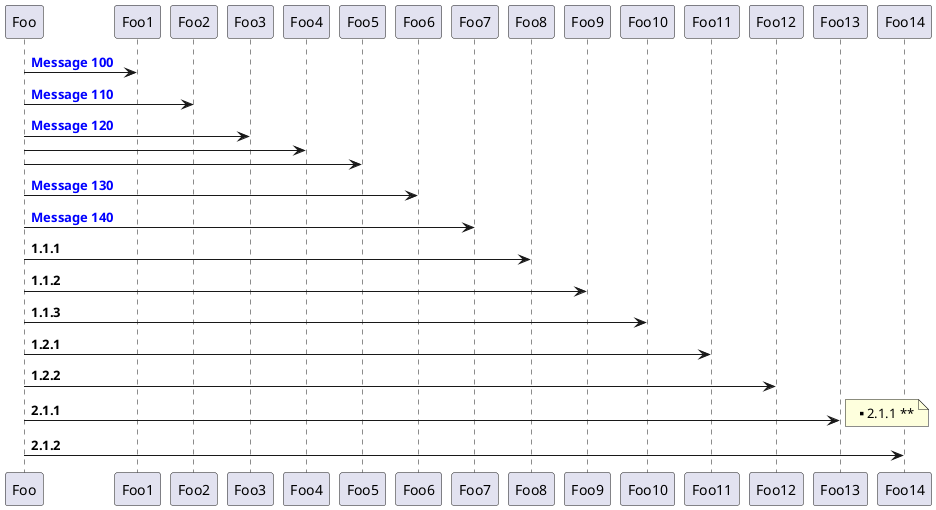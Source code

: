 @startuml

autonumber 100 10 "<font color=blue><b>Message 000</b></font>"
Foo -> Foo1
Foo -> Foo2
Foo -> Foo3
autonumber stop
Foo -> Foo4
Foo -> Foo5
autonumber resume
Foo -> Foo6
Foo -> Foo7

autonumber 1.1.1
Foo -> Foo8
Foo -> Foo9
Foo -> Foo10
autonumber inc B
Foo -> Foo11
Foo -> Foo12
autonumber inc A
Foo -> Foo13
note right
  ** %autonumber% **
end note
Foo -> Foo14

@enduml
